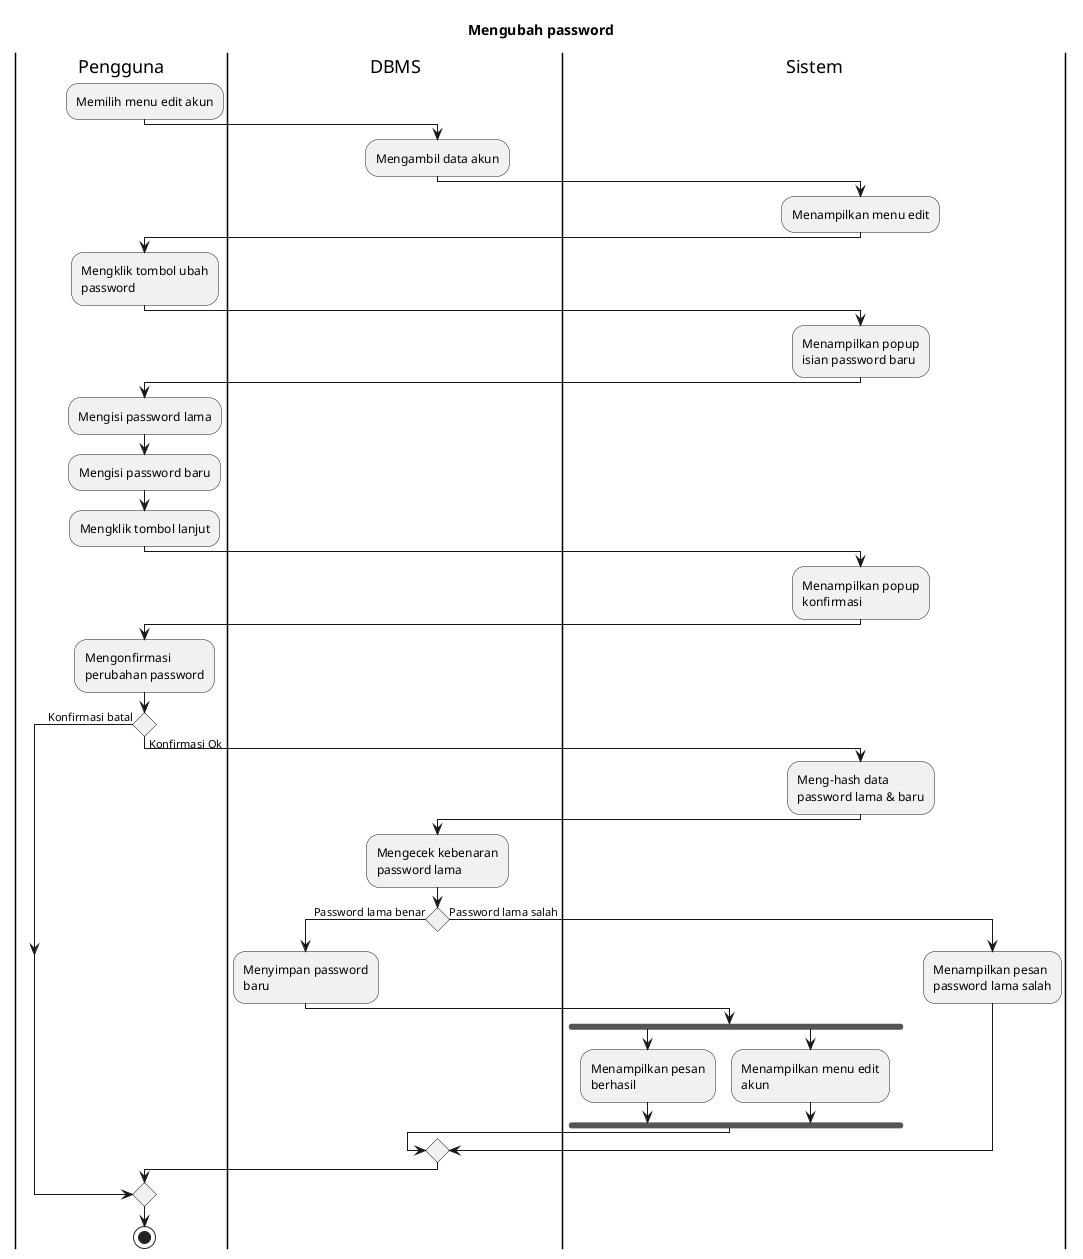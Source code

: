 @startuml UC-MGACCOUNT-003 - Mengubah password 
skinparam wrapWidth 140

title Mengubah password

|Pengguna|
:Memilih menu edit akun;

|DBMS|
:Mengambil data akun;

|Sistem|
:Menampilkan menu edit;

|Pengguna|
:Mengklik tombol ubah password;

|Sistem|
:Menampilkan popup isian password baru;

|Pengguna|
:Mengisi password lama;
:Mengisi password baru;
:Mengklik tombol lanjut;

|Sistem|
:Menampilkan popup konfirmasi;

|Pengguna|
:Mengonfirmasi perubahan password;

if () then (Konfirmasi batal)
else (Konfirmasi Ok)
  |Sistem|
  :Meng-hash data password lama & baru;

  |DBMS|
  :Mengecek kebenaran password lama;

  if () then (Password lama benar)
    |DBMS|
    :Menyimpan password baru;

    |Sistem|
    fork
      :Menampilkan pesan berhasil;
    fork again
      :Menampilkan menu edit akun;
    endfork
  else (Password lama salah)
    |Sistem|
    :Menampilkan pesan password lama salah;
  endif
endif

|Pengguna|
stop

@enduml